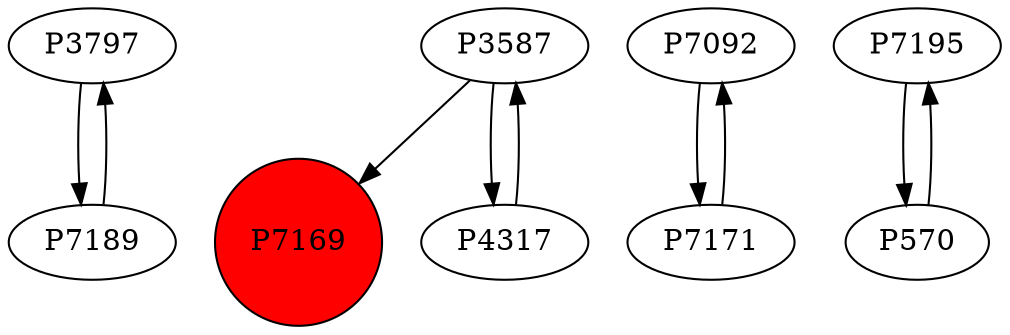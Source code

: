 digraph {
	P3797 -> P7189
	P3587 -> P7169
	P7092 -> P7171
	P7189 -> P3797
	P4317 -> P3587
	P3587 -> P4317
	P7195 -> P570
	P570 -> P7195
	P7171 -> P7092
	P7169 [shape=circle]
	P7169 [style=filled]
	P7169 [fillcolor=red]
}